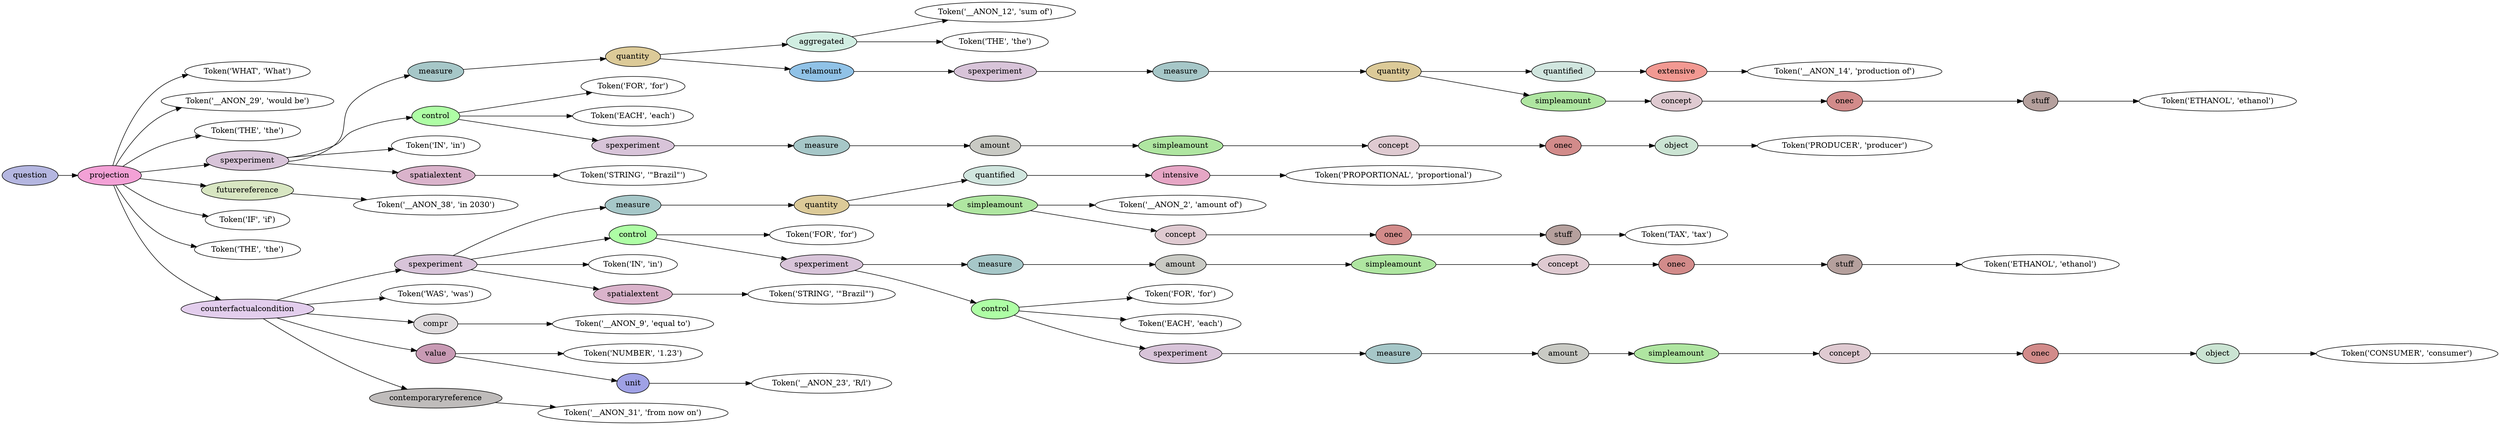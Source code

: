 digraph G {
rankdir=LR;
0 [label="Token('WHAT', 'What')"];
1 [label="Token('__ANON_29', 'would be')"];
2 [label="Token('THE', 'the')"];
3 [label="Token('__ANON_12', 'sum of')"];
4 [label="Token('THE', 'the')"];
5 [fillcolor="#d1eee2", label=aggregated, style=filled];
5 -> 3;
5 -> 4;
6 [label="Token('__ANON_14', 'production of')"];
7 [fillcolor="#f29992", label=extensive, style=filled];
7 -> 6;
8 [fillcolor="#d1e6df", label=quantified, style=filled];
8 -> 7;
9 [label="Token('ETHANOL', 'ethanol')"];
10 [fillcolor="#b5a09d", label=stuff, style=filled];
10 -> 9;
11 [fillcolor="#d28b8a", label=onec, style=filled];
11 -> 10;
12 [fillcolor="#dfcad1", label=concept, style=filled];
12 -> 11;
13 [fillcolor="#afe6a1", label=simpleamount, style=filled];
13 -> 12;
14 [fillcolor="#dcca98", label=quantity, style=filled];
14 -> 8;
14 -> 13;
15 [fillcolor="#a6c7c8", label=measure, style=filled];
15 -> 14;
16 [fillcolor="#d8c4d9", label=spexperiment, style=filled];
16 -> 15;
17 [fillcolor="#90c2e7", label=relamount, style=filled];
17 -> 16;
18 [fillcolor="#dcca98", label=quantity, style=filled];
18 -> 5;
18 -> 17;
19 [fillcolor="#a6c7c8", label=measure, style=filled];
19 -> 18;
20 [label="Token('FOR', 'for')"];
21 [label="Token('EACH', 'each')"];
22 [label="Token('PRODUCER', 'producer')"];
23 [fillcolor="#cbe4d3", label=object, style=filled];
23 -> 22;
24 [fillcolor="#d28b8a", label=onec, style=filled];
24 -> 23;
25 [fillcolor="#dfcad1", label=concept, style=filled];
25 -> 24;
26 [fillcolor="#afe6a1", label=simpleamount, style=filled];
26 -> 25;
27 [fillcolor="#c9cac4", label=amount, style=filled];
27 -> 26;
28 [fillcolor="#a6c7c8", label=measure, style=filled];
28 -> 27;
29 [fillcolor="#d8c4d9", label=spexperiment, style=filled];
29 -> 28;
30 [fillcolor="#aefea5", label=control, style=filled];
30 -> 20;
30 -> 21;
30 -> 29;
31 [label="Token('IN', 'in')"];
32 [label="Token('STRING', '\"Brazil\"')"];
33 [fillcolor="#dab3cb", label=spatialextent, style=filled];
33 -> 32;
34 [fillcolor="#d8c4d9", label=spexperiment, style=filled];
34 -> 19;
34 -> 30;
34 -> 31;
34 -> 33;
35 [label="Token('__ANON_38', 'in 2030')"];
36 [fillcolor="#d8e6c2", label=futurereference, style=filled];
36 -> 35;
37 [label="Token('IF', 'if')"];
38 [label="Token('THE', 'the')"];
39 [label="Token('PROPORTIONAL', 'proportional')"];
40 [fillcolor="#e6a6c5", label=intensive, style=filled];
40 -> 39;
41 [fillcolor="#d1e6df", label=quantified, style=filled];
41 -> 40;
42 [label="Token('__ANON_2', 'amount of')"];
43 [label="Token('TAX', 'tax')"];
44 [fillcolor="#b5a09d", label=stuff, style=filled];
44 -> 43;
45 [fillcolor="#d28b8a", label=onec, style=filled];
45 -> 44;
46 [fillcolor="#dfcad1", label=concept, style=filled];
46 -> 45;
47 [fillcolor="#afe6a1", label=simpleamount, style=filled];
47 -> 42;
47 -> 46;
48 [fillcolor="#dcca98", label=quantity, style=filled];
48 -> 41;
48 -> 47;
49 [fillcolor="#a6c7c8", label=measure, style=filled];
49 -> 48;
50 [label="Token('FOR', 'for')"];
51 [label="Token('ETHANOL', 'ethanol')"];
52 [fillcolor="#b5a09d", label=stuff, style=filled];
52 -> 51;
53 [fillcolor="#d28b8a", label=onec, style=filled];
53 -> 52;
54 [fillcolor="#dfcad1", label=concept, style=filled];
54 -> 53;
55 [fillcolor="#afe6a1", label=simpleamount, style=filled];
55 -> 54;
56 [fillcolor="#c9cac4", label=amount, style=filled];
56 -> 55;
57 [fillcolor="#a6c7c8", label=measure, style=filled];
57 -> 56;
58 [label="Token('FOR', 'for')"];
59 [label="Token('EACH', 'each')"];
60 [label="Token('CONSUMER', 'consumer')"];
61 [fillcolor="#cbe4d3", label=object, style=filled];
61 -> 60;
62 [fillcolor="#d28b8a", label=onec, style=filled];
62 -> 61;
63 [fillcolor="#dfcad1", label=concept, style=filled];
63 -> 62;
64 [fillcolor="#afe6a1", label=simpleamount, style=filled];
64 -> 63;
65 [fillcolor="#c9cac4", label=amount, style=filled];
65 -> 64;
66 [fillcolor="#a6c7c8", label=measure, style=filled];
66 -> 65;
67 [fillcolor="#d8c4d9", label=spexperiment, style=filled];
67 -> 66;
68 [fillcolor="#aefea5", label=control, style=filled];
68 -> 58;
68 -> 59;
68 -> 67;
69 [fillcolor="#d8c4d9", label=spexperiment, style=filled];
69 -> 57;
69 -> 68;
70 [fillcolor="#aefea5", label=control, style=filled];
70 -> 50;
70 -> 69;
71 [label="Token('IN', 'in')"];
72 [label="Token('STRING', '\"Brazil\"')"];
73 [fillcolor="#dab3cb", label=spatialextent, style=filled];
73 -> 72;
74 [fillcolor="#d8c4d9", label=spexperiment, style=filled];
74 -> 49;
74 -> 70;
74 -> 71;
74 -> 73;
75 [label="Token('WAS', 'was')"];
76 [label="Token('__ANON_9', 'equal to')"];
77 [fillcolor="#dfdbdd", label=compr, style=filled];
77 -> 76;
78 [label="Token('NUMBER', '1.23')"];
79 [label="Token('__ANON_23', 'R/l')"];
80 [fillcolor="#9fa1e5", label=unit, style=filled];
80 -> 79;
81 [fillcolor="#c89ab4", label=value, style=filled];
81 -> 78;
81 -> 80;
82 [label="Token('__ANON_31', 'from now on')"];
83 [fillcolor="#bfbcbb", label=contemporaryreference, style=filled];
83 -> 82;
84 [fillcolor="#e3ceed", label=counterfactualcondition, style=filled];
84 -> 74;
84 -> 75;
84 -> 77;
84 -> 81;
84 -> 83;
85 [fillcolor="#f3a1d6", label=projection, style=filled];
85 -> 0;
85 -> 1;
85 -> 2;
85 -> 34;
85 -> 36;
85 -> 37;
85 -> 38;
85 -> 84;
86 [fillcolor="#b4b6e0", label=question, style=filled];
86 -> 85;
}
